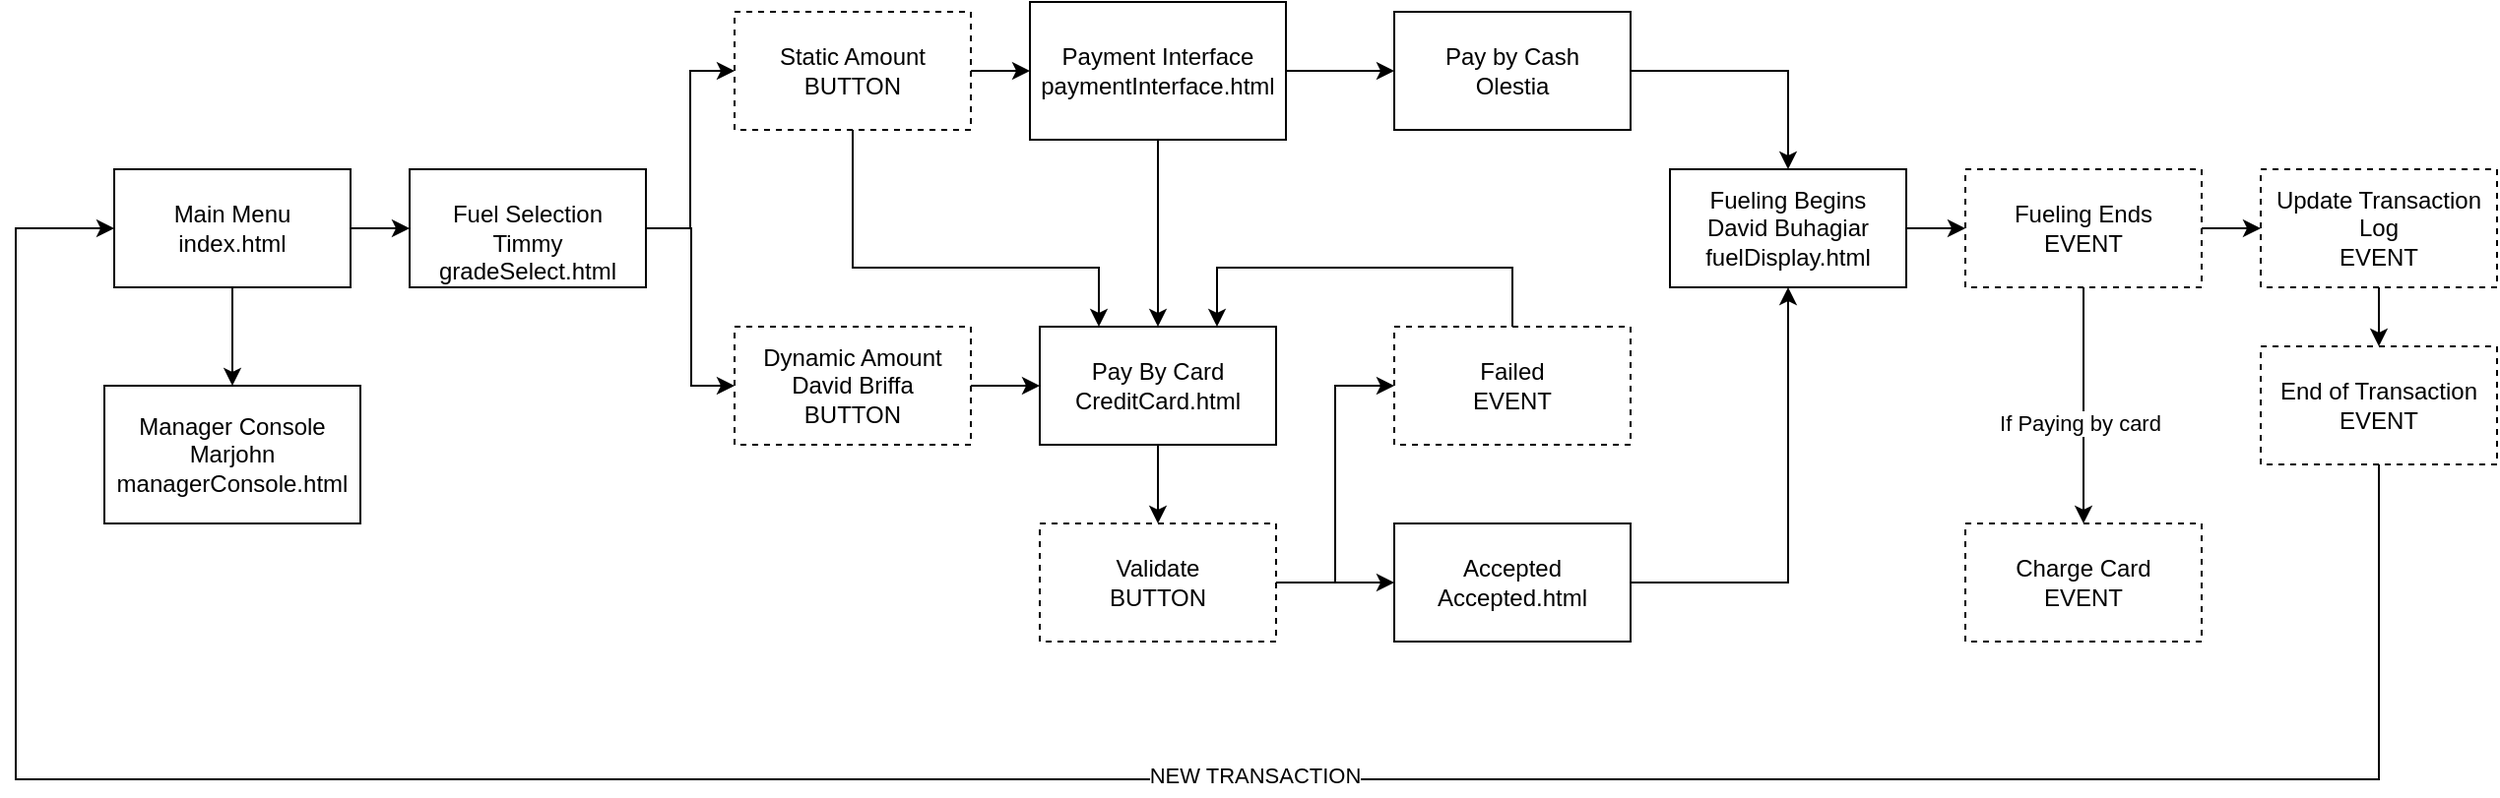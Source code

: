 <mxfile version="20.5.1" type="device"><diagram id="xMgO6f372cmCmgmhF6g0" name="Page-1"><mxGraphModel dx="2272" dy="752" grid="1" gridSize="10" guides="1" tooltips="1" connect="1" arrows="1" fold="1" page="1" pageScale="1" pageWidth="850" pageHeight="1100" math="0" shadow="0"><root><mxCell id="0"/><mxCell id="1" parent="0"/><mxCell id="KuoHbANvZt2Ej3THHIGz-6" value="&lt;div&gt;Charge Card&lt;/div&gt;&lt;div&gt;EVENT&lt;br&gt;&lt;/div&gt;" style="rounded=0;whiteSpace=wrap;html=1;dashed=1;" parent="1" vertex="1"><mxGeometry x="930" y="380" width="120" height="60" as="geometry"/></mxCell><mxCell id="KuoHbANvZt2Ej3THHIGz-34" style="edgeStyle=orthogonalEdgeStyle;rounded=0;orthogonalLoop=1;jettySize=auto;html=1;exitX=0.5;exitY=1;exitDx=0;exitDy=0;entryX=0.5;entryY=0;entryDx=0;entryDy=0;" parent="1" source="KuoHbANvZt2Ej3THHIGz-7" target="KuoHbANvZt2Ej3THHIGz-6" edge="1"><mxGeometry relative="1" as="geometry"/></mxCell><mxCell id="KuoHbANvZt2Ej3THHIGz-36" value="If Paying by card" style="edgeLabel;html=1;align=center;verticalAlign=middle;resizable=0;points=[];" parent="KuoHbANvZt2Ej3THHIGz-34" connectable="0" vertex="1"><mxGeometry x="0.139" y="-2" relative="1" as="geometry"><mxPoint as="offset"/></mxGeometry></mxCell><mxCell id="KuoHbANvZt2Ej3THHIGz-35" style="edgeStyle=orthogonalEdgeStyle;rounded=0;orthogonalLoop=1;jettySize=auto;html=1;exitX=1;exitY=0.5;exitDx=0;exitDy=0;entryX=0;entryY=0.5;entryDx=0;entryDy=0;" parent="1" source="KuoHbANvZt2Ej3THHIGz-7" target="KuoHbANvZt2Ej3THHIGz-19" edge="1"><mxGeometry relative="1" as="geometry"/></mxCell><mxCell id="KuoHbANvZt2Ej3THHIGz-7" value="&lt;div&gt;Fueling Ends&lt;/div&gt;&lt;div&gt;EVENT&lt;br&gt;&lt;/div&gt;" style="rounded=0;whiteSpace=wrap;html=1;dashed=1;" parent="1" vertex="1"><mxGeometry x="930" y="200" width="120" height="60" as="geometry"/></mxCell><mxCell id="KuoHbANvZt2Ej3THHIGz-33" style="edgeStyle=orthogonalEdgeStyle;rounded=0;orthogonalLoop=1;jettySize=auto;html=1;exitX=1;exitY=0.5;exitDx=0;exitDy=0;entryX=0;entryY=0.5;entryDx=0;entryDy=0;" parent="1" source="KuoHbANvZt2Ej3THHIGz-9" target="KuoHbANvZt2Ej3THHIGz-7" edge="1"><mxGeometry relative="1" as="geometry"/></mxCell><mxCell id="KuoHbANvZt2Ej3THHIGz-9" value="&lt;div&gt;Fueling Begins&lt;/div&gt;&lt;div&gt;David Buhagiar&lt;/div&gt;&lt;div&gt;fuelDisplay.html&lt;br&gt;&lt;/div&gt;" style="rounded=0;whiteSpace=wrap;html=1;" parent="1" vertex="1"><mxGeometry x="780" y="200" width="120" height="60" as="geometry"/></mxCell><mxCell id="KuoHbANvZt2Ej3THHIGz-32" style="edgeStyle=orthogonalEdgeStyle;rounded=0;orthogonalLoop=1;jettySize=auto;html=1;exitX=1;exitY=0.5;exitDx=0;exitDy=0;entryX=0.5;entryY=1;entryDx=0;entryDy=0;" parent="1" source="KuoHbANvZt2Ej3THHIGz-10" target="KuoHbANvZt2Ej3THHIGz-9" edge="1"><mxGeometry relative="1" as="geometry"/></mxCell><mxCell id="KuoHbANvZt2Ej3THHIGz-10" value="&lt;div&gt;Accepted&lt;/div&gt;Accepted.html" style="rounded=0;whiteSpace=wrap;html=1;" parent="1" vertex="1"><mxGeometry x="640" y="380" width="120" height="60" as="geometry"/></mxCell><mxCell id="KuoHbANvZt2Ej3THHIGz-31" style="edgeStyle=orthogonalEdgeStyle;rounded=0;orthogonalLoop=1;jettySize=auto;html=1;exitX=1;exitY=0.5;exitDx=0;exitDy=0;entryX=0.5;entryY=0;entryDx=0;entryDy=0;" parent="1" source="KuoHbANvZt2Ej3THHIGz-11" target="KuoHbANvZt2Ej3THHIGz-9" edge="1"><mxGeometry relative="1" as="geometry"/></mxCell><mxCell id="KuoHbANvZt2Ej3THHIGz-11" value="&lt;div&gt;Pay by Cash&lt;/div&gt;&lt;div&gt;Olestia&lt;br&gt;&lt;/div&gt;" style="rounded=0;whiteSpace=wrap;html=1;" parent="1" vertex="1"><mxGeometry x="640" y="120" width="120" height="60" as="geometry"/></mxCell><mxCell id="KuoHbANvZt2Ej3THHIGz-27" value="" style="edgeStyle=orthogonalEdgeStyle;rounded=0;orthogonalLoop=1;jettySize=auto;html=1;" parent="1" source="KuoHbANvZt2Ej3THHIGz-12" target="KuoHbANvZt2Ej3THHIGz-10" edge="1"><mxGeometry relative="1" as="geometry"/></mxCell><mxCell id="KuoHbANvZt2Ej3THHIGz-28" style="edgeStyle=orthogonalEdgeStyle;rounded=0;orthogonalLoop=1;jettySize=auto;html=1;exitX=1;exitY=0.5;exitDx=0;exitDy=0;entryX=0;entryY=0.5;entryDx=0;entryDy=0;" parent="1" source="KuoHbANvZt2Ej3THHIGz-12" target="KuoHbANvZt2Ej3THHIGz-14" edge="1"><mxGeometry relative="1" as="geometry"/></mxCell><mxCell id="KuoHbANvZt2Ej3THHIGz-12" value="&lt;div&gt;Validate&lt;/div&gt;&lt;div&gt;BUTTON&lt;br&gt;&lt;/div&gt;" style="rounded=0;whiteSpace=wrap;html=1;dashed=1;" parent="1" vertex="1"><mxGeometry x="460" y="380" width="120" height="60" as="geometry"/></mxCell><mxCell id="KuoHbANvZt2Ej3THHIGz-26" value="" style="edgeStyle=orthogonalEdgeStyle;rounded=0;orthogonalLoop=1;jettySize=auto;html=1;" parent="1" source="KuoHbANvZt2Ej3THHIGz-13" target="KuoHbANvZt2Ej3THHIGz-12" edge="1"><mxGeometry relative="1" as="geometry"/></mxCell><mxCell id="KuoHbANvZt2Ej3THHIGz-13" value="&lt;div&gt;Pay By Card&lt;/div&gt;&lt;div&gt;CreditCard.html&lt;br&gt;&lt;/div&gt;" style="rounded=0;whiteSpace=wrap;html=1;" parent="1" vertex="1"><mxGeometry x="460" y="280" width="120" height="60" as="geometry"/></mxCell><mxCell id="KuoHbANvZt2Ej3THHIGz-29" style="edgeStyle=orthogonalEdgeStyle;rounded=0;orthogonalLoop=1;jettySize=auto;html=1;exitX=0.5;exitY=0;exitDx=0;exitDy=0;entryX=0.75;entryY=0;entryDx=0;entryDy=0;" parent="1" source="KuoHbANvZt2Ej3THHIGz-14" target="KuoHbANvZt2Ej3THHIGz-13" edge="1"><mxGeometry relative="1" as="geometry"><Array as="points"><mxPoint x="700" y="250"/><mxPoint x="550" y="250"/></Array></mxGeometry></mxCell><mxCell id="KuoHbANvZt2Ej3THHIGz-14" value="&lt;div&gt;Failed&lt;/div&gt;&lt;div&gt;EVENT&lt;br&gt;&lt;/div&gt;" style="rounded=0;whiteSpace=wrap;html=1;dashed=1;" parent="1" vertex="1"><mxGeometry x="640" y="280" width="120" height="60" as="geometry"/></mxCell><mxCell id="KuoHbANvZt2Ej3THHIGz-30" value="" style="edgeStyle=orthogonalEdgeStyle;rounded=0;orthogonalLoop=1;jettySize=auto;html=1;" parent="1" source="KuoHbANvZt2Ej3THHIGz-15" target="KuoHbANvZt2Ej3THHIGz-11" edge="1"><mxGeometry relative="1" as="geometry"/></mxCell><mxCell id="ayJ0Gp0__g69Qke3Mx0S-1" style="edgeStyle=orthogonalEdgeStyle;rounded=0;orthogonalLoop=1;jettySize=auto;html=1;entryX=0.5;entryY=0;entryDx=0;entryDy=0;" edge="1" parent="1" source="KuoHbANvZt2Ej3THHIGz-15" target="KuoHbANvZt2Ej3THHIGz-13"><mxGeometry relative="1" as="geometry"/></mxCell><mxCell id="KuoHbANvZt2Ej3THHIGz-15" value="&lt;div&gt;Payment Interface&lt;br&gt;&lt;/div&gt;&lt;div&gt;paymentInterface.html&lt;br&gt;&lt;/div&gt;" style="rounded=0;whiteSpace=wrap;html=1;" parent="1" vertex="1"><mxGeometry x="455" y="115" width="130" height="70" as="geometry"/></mxCell><mxCell id="KuoHbANvZt2Ej3THHIGz-25" value="" style="edgeStyle=orthogonalEdgeStyle;rounded=0;orthogonalLoop=1;jettySize=auto;html=1;" parent="1" source="KuoHbANvZt2Ej3THHIGz-16" target="KuoHbANvZt2Ej3THHIGz-13" edge="1"><mxGeometry relative="1" as="geometry"/></mxCell><mxCell id="KuoHbANvZt2Ej3THHIGz-16" value="&lt;div&gt;Dynamic Amount&lt;/div&gt;&lt;div&gt;David Briffa&lt;/div&gt;&lt;div&gt;BUTTON&lt;br&gt;&lt;/div&gt;" style="rounded=0;whiteSpace=wrap;html=1;dashed=1;" parent="1" vertex="1"><mxGeometry x="305" y="280" width="120" height="60" as="geometry"/></mxCell><mxCell id="KuoHbANvZt2Ej3THHIGz-24" style="edgeStyle=orthogonalEdgeStyle;rounded=0;orthogonalLoop=1;jettySize=auto;html=1;exitX=1;exitY=0.5;exitDx=0;exitDy=0;entryX=0;entryY=0.5;entryDx=0;entryDy=0;" parent="1" source="KuoHbANvZt2Ej3THHIGz-17" target="KuoHbANvZt2Ej3THHIGz-15" edge="1"><mxGeometry relative="1" as="geometry"/></mxCell><mxCell id="KuoHbANvZt2Ej3THHIGz-47" style="edgeStyle=orthogonalEdgeStyle;rounded=0;orthogonalLoop=1;jettySize=auto;html=1;exitX=0.5;exitY=1;exitDx=0;exitDy=0;entryX=0.25;entryY=0;entryDx=0;entryDy=0;" parent="1" source="KuoHbANvZt2Ej3THHIGz-17" target="KuoHbANvZt2Ej3THHIGz-13" edge="1"><mxGeometry relative="1" as="geometry"><Array as="points"><mxPoint x="365" y="250"/><mxPoint x="490" y="250"/></Array></mxGeometry></mxCell><mxCell id="KuoHbANvZt2Ej3THHIGz-17" value="&lt;div&gt;Static Amount&lt;/div&gt;BUTTON" style="rounded=0;whiteSpace=wrap;html=1;dashed=1;" parent="1" vertex="1"><mxGeometry x="305" y="120" width="120" height="60" as="geometry"/></mxCell><mxCell id="KuoHbANvZt2Ej3THHIGz-22" style="edgeStyle=orthogonalEdgeStyle;rounded=0;orthogonalLoop=1;jettySize=auto;html=1;exitX=1;exitY=0.5;exitDx=0;exitDy=0;entryX=0;entryY=0.5;entryDx=0;entryDy=0;" parent="1" source="KuoHbANvZt2Ej3THHIGz-18" target="KuoHbANvZt2Ej3THHIGz-17" edge="1"><mxGeometry relative="1" as="geometry"/></mxCell><mxCell id="KuoHbANvZt2Ej3THHIGz-23" style="edgeStyle=orthogonalEdgeStyle;rounded=0;orthogonalLoop=1;jettySize=auto;html=1;exitX=1;exitY=0.5;exitDx=0;exitDy=0;entryX=0;entryY=0.5;entryDx=0;entryDy=0;" parent="1" source="KuoHbANvZt2Ej3THHIGz-18" target="KuoHbANvZt2Ej3THHIGz-16" edge="1"><mxGeometry relative="1" as="geometry"><Array as="points"><mxPoint x="283" y="230"/><mxPoint x="283" y="310"/></Array></mxGeometry></mxCell><mxCell id="KuoHbANvZt2Ej3THHIGz-18" value="&lt;div&gt;&lt;br&gt;&lt;/div&gt;&lt;div&gt;Fuel Selection&lt;/div&gt;&lt;div&gt;Timmy&lt;/div&gt;&lt;div&gt;gradeSelect.html&lt;br&gt;&lt;/div&gt;" style="rounded=0;whiteSpace=wrap;html=1;" parent="1" vertex="1"><mxGeometry x="140" y="200" width="120" height="60" as="geometry"/></mxCell><mxCell id="KuoHbANvZt2Ej3THHIGz-41" style="edgeStyle=orthogonalEdgeStyle;rounded=0;orthogonalLoop=1;jettySize=auto;html=1;exitX=0.5;exitY=1;exitDx=0;exitDy=0;entryX=0.5;entryY=0;entryDx=0;entryDy=0;" parent="1" source="KuoHbANvZt2Ej3THHIGz-19" target="KuoHbANvZt2Ej3THHIGz-20" edge="1"><mxGeometry relative="1" as="geometry"/></mxCell><mxCell id="KuoHbANvZt2Ej3THHIGz-19" value="&lt;div&gt;Update Transaction Log&lt;/div&gt;&lt;div&gt;EVENT&lt;br&gt;&lt;/div&gt;" style="rounded=0;whiteSpace=wrap;html=1;dashed=1;" parent="1" vertex="1"><mxGeometry x="1080" y="200" width="120" height="60" as="geometry"/></mxCell><mxCell id="KuoHbANvZt2Ej3THHIGz-43" value="" style="edgeStyle=orthogonalEdgeStyle;rounded=0;orthogonalLoop=1;jettySize=auto;html=1;entryX=0;entryY=0.5;entryDx=0;entryDy=0;" parent="1" source="KuoHbANvZt2Ej3THHIGz-20" target="KuoHbANvZt2Ej3THHIGz-39" edge="1"><mxGeometry relative="1" as="geometry"><mxPoint x="-60" y="220" as="targetPoint"/><Array as="points"><mxPoint x="1140" y="510"/><mxPoint x="-60" y="510"/><mxPoint x="-60" y="230"/></Array></mxGeometry></mxCell><mxCell id="KuoHbANvZt2Ej3THHIGz-48" value="NEW TRANSACTION" style="edgeLabel;html=1;align=center;verticalAlign=middle;resizable=0;points=[];" parent="KuoHbANvZt2Ej3THHIGz-43" connectable="0" vertex="1"><mxGeometry x="0.374" y="-2" relative="1" as="geometry"><mxPoint x="430" as="offset"/></mxGeometry></mxCell><mxCell id="KuoHbANvZt2Ej3THHIGz-20" value="&lt;div&gt;End of Transaction&lt;/div&gt;EVENT" style="rounded=0;whiteSpace=wrap;html=1;dashed=1;" parent="1" vertex="1"><mxGeometry x="1080" y="290" width="120" height="60" as="geometry"/></mxCell><mxCell id="KuoHbANvZt2Ej3THHIGz-40" style="edgeStyle=orthogonalEdgeStyle;rounded=0;orthogonalLoop=1;jettySize=auto;html=1;exitX=1;exitY=0.5;exitDx=0;exitDy=0;entryX=0;entryY=0.5;entryDx=0;entryDy=0;" parent="1" source="KuoHbANvZt2Ej3THHIGz-39" target="KuoHbANvZt2Ej3THHIGz-18" edge="1"><mxGeometry relative="1" as="geometry"/></mxCell><mxCell id="KuoHbANvZt2Ej3THHIGz-45" value="" style="edgeStyle=orthogonalEdgeStyle;rounded=0;orthogonalLoop=1;jettySize=auto;html=1;" parent="1" source="KuoHbANvZt2Ej3THHIGz-39" target="KuoHbANvZt2Ej3THHIGz-44" edge="1"><mxGeometry relative="1" as="geometry"/></mxCell><mxCell id="KuoHbANvZt2Ej3THHIGz-39" value="&lt;div&gt;Main Menu&lt;/div&gt;&lt;div&gt;index.html&lt;br&gt;&lt;/div&gt;" style="rounded=0;whiteSpace=wrap;html=1;" parent="1" vertex="1"><mxGeometry x="-10" y="200" width="120" height="60" as="geometry"/></mxCell><mxCell id="KuoHbANvZt2Ej3THHIGz-44" value="&lt;div&gt;Manager Console&lt;/div&gt;&lt;div&gt;Marjohn&lt;/div&gt;&lt;div&gt;managerConsole.html&lt;br&gt;&lt;/div&gt;" style="rounded=0;whiteSpace=wrap;html=1;" parent="1" vertex="1"><mxGeometry x="-15" y="310" width="130" height="70" as="geometry"/></mxCell></root></mxGraphModel></diagram></mxfile>